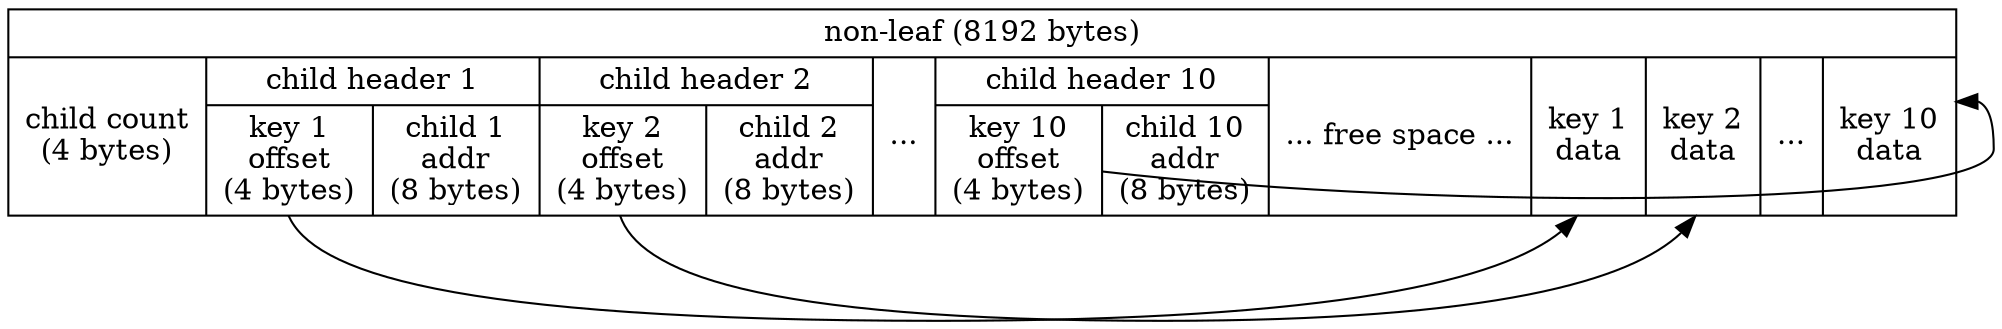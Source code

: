 digraph G {
  node [shape = record];

  leaf [label = "{non-leaf (8192 bytes)|{child count\n(4 bytes)|{child header 1|{<ko1>key 1\noffset\n(4 bytes)|<vo1>child 1\naddr\n(8 bytes)}}|{child header 2|{<ko2>key 2\noffset\n(4 bytes)|<vo2>child 2\naddr\n(8 bytes)}}|...|{child header 10|{<ko10>key 10\noffset\n(4 bytes)|<vo10>child 10\naddr\n(8 bytes)}}|... free space ...|<kd1>key 1\ndata|<kd2>key 2\ndata|...|<kd10>key 10\ndata}}"]

  leaf:ko1 -> leaf:kd1
  leaf:ko2 -> leaf:kd2
  leaf:ko10 -> leaf:kd10
}
